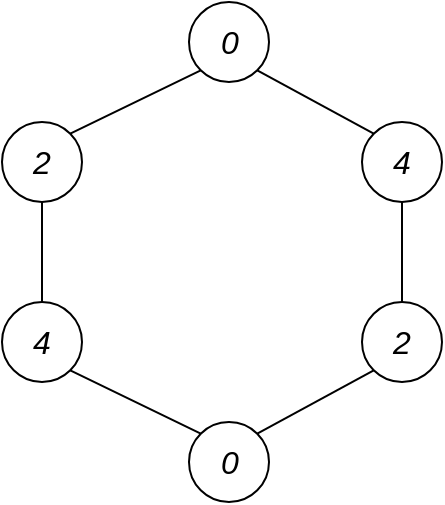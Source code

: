 <mxfile version="14.0.1" type="device"><diagram id="N14XXUfCdxee7DkdaS7D" name="Page-1"><mxGraphModel dx="1422" dy="794" grid="1" gridSize="10" guides="1" tooltips="1" connect="1" arrows="1" fold="1" page="1" pageScale="1" pageWidth="827" pageHeight="1169" math="0" shadow="0"><root><mxCell id="0"/><mxCell id="1" parent="0"/><mxCell id="Sl1PLn6a65RWWipVv1B4-1" value="0" style="ellipse;whiteSpace=wrap;html=1;aspect=fixed;fontSize=16;fontStyle=2" vertex="1" parent="1"><mxGeometry x="413.5" y="160" width="40" height="40" as="geometry"/></mxCell><mxCell id="Sl1PLn6a65RWWipVv1B4-22" style="edgeStyle=none;rounded=0;orthogonalLoop=1;jettySize=auto;html=1;exitX=1;exitY=0;exitDx=0;exitDy=0;entryX=0;entryY=1;entryDx=0;entryDy=0;endArrow=none;endFill=0;fontSize=16;fontStyle=2" edge="1" parent="1" source="Sl1PLn6a65RWWipVv1B4-7" target="Sl1PLn6a65RWWipVv1B4-8"><mxGeometry relative="1" as="geometry"/></mxCell><mxCell id="Sl1PLn6a65RWWipVv1B4-7" value="0" style="ellipse;whiteSpace=wrap;html=1;aspect=fixed;fontSize=16;fontStyle=2" vertex="1" parent="1"><mxGeometry x="413.5" y="370" width="40" height="40" as="geometry"/></mxCell><mxCell id="Sl1PLn6a65RWWipVv1B4-15" style="edgeStyle=orthogonalEdgeStyle;rounded=0;orthogonalLoop=1;jettySize=auto;html=1;exitX=0.5;exitY=0;exitDx=0;exitDy=0;entryX=0.5;entryY=1;entryDx=0;entryDy=0;endArrow=none;endFill=0;fontSize=16;fontStyle=2" edge="1" parent="1" source="Sl1PLn6a65RWWipVv1B4-8" target="Sl1PLn6a65RWWipVv1B4-9"><mxGeometry relative="1" as="geometry"/></mxCell><mxCell id="Sl1PLn6a65RWWipVv1B4-8" value="2" style="ellipse;whiteSpace=wrap;html=1;aspect=fixed;fontSize=16;fontStyle=2" vertex="1" parent="1"><mxGeometry x="500" y="310" width="40" height="40" as="geometry"/></mxCell><mxCell id="Sl1PLn6a65RWWipVv1B4-20" style="edgeStyle=none;rounded=0;orthogonalLoop=1;jettySize=auto;html=1;exitX=0;exitY=0;exitDx=0;exitDy=0;entryX=1;entryY=1;entryDx=0;entryDy=0;endArrow=none;endFill=0;fontSize=16;fontStyle=2" edge="1" parent="1" source="Sl1PLn6a65RWWipVv1B4-9" target="Sl1PLn6a65RWWipVv1B4-1"><mxGeometry relative="1" as="geometry"/></mxCell><mxCell id="Sl1PLn6a65RWWipVv1B4-9" value="4" style="ellipse;whiteSpace=wrap;html=1;aspect=fixed;fontSize=16;fontStyle=2" vertex="1" parent="1"><mxGeometry x="500" y="220" width="40" height="40" as="geometry"/></mxCell><mxCell id="Sl1PLn6a65RWWipVv1B4-14" style="edgeStyle=orthogonalEdgeStyle;rounded=0;orthogonalLoop=1;jettySize=auto;html=1;exitX=0.5;exitY=0;exitDx=0;exitDy=0;entryX=0.5;entryY=1;entryDx=0;entryDy=0;endArrow=none;endFill=0;fontSize=16;fontStyle=2" edge="1" parent="1" source="Sl1PLn6a65RWWipVv1B4-10" target="Sl1PLn6a65RWWipVv1B4-11"><mxGeometry relative="1" as="geometry"/></mxCell><mxCell id="Sl1PLn6a65RWWipVv1B4-18" style="rounded=0;orthogonalLoop=1;jettySize=auto;html=1;exitX=1;exitY=1;exitDx=0;exitDy=0;entryX=0;entryY=0;entryDx=0;entryDy=0;endArrow=none;endFill=0;fontSize=16;fontStyle=2" edge="1" parent="1" source="Sl1PLn6a65RWWipVv1B4-10" target="Sl1PLn6a65RWWipVv1B4-7"><mxGeometry relative="1" as="geometry"/></mxCell><mxCell id="Sl1PLn6a65RWWipVv1B4-10" value="4" style="ellipse;whiteSpace=wrap;html=1;aspect=fixed;fontSize=16;fontStyle=2" vertex="1" parent="1"><mxGeometry x="320" y="310" width="40" height="40" as="geometry"/></mxCell><mxCell id="Sl1PLn6a65RWWipVv1B4-21" style="edgeStyle=none;rounded=0;orthogonalLoop=1;jettySize=auto;html=1;exitX=1;exitY=0;exitDx=0;exitDy=0;entryX=0;entryY=1;entryDx=0;entryDy=0;endArrow=none;endFill=0;fontSize=16;fontStyle=2" edge="1" parent="1" source="Sl1PLn6a65RWWipVv1B4-11" target="Sl1PLn6a65RWWipVv1B4-1"><mxGeometry relative="1" as="geometry"/></mxCell><mxCell id="Sl1PLn6a65RWWipVv1B4-11" value="2" style="ellipse;whiteSpace=wrap;html=1;aspect=fixed;fontSize=16;fontStyle=2" vertex="1" parent="1"><mxGeometry x="320" y="220" width="40" height="40" as="geometry"/></mxCell></root></mxGraphModel></diagram></mxfile>